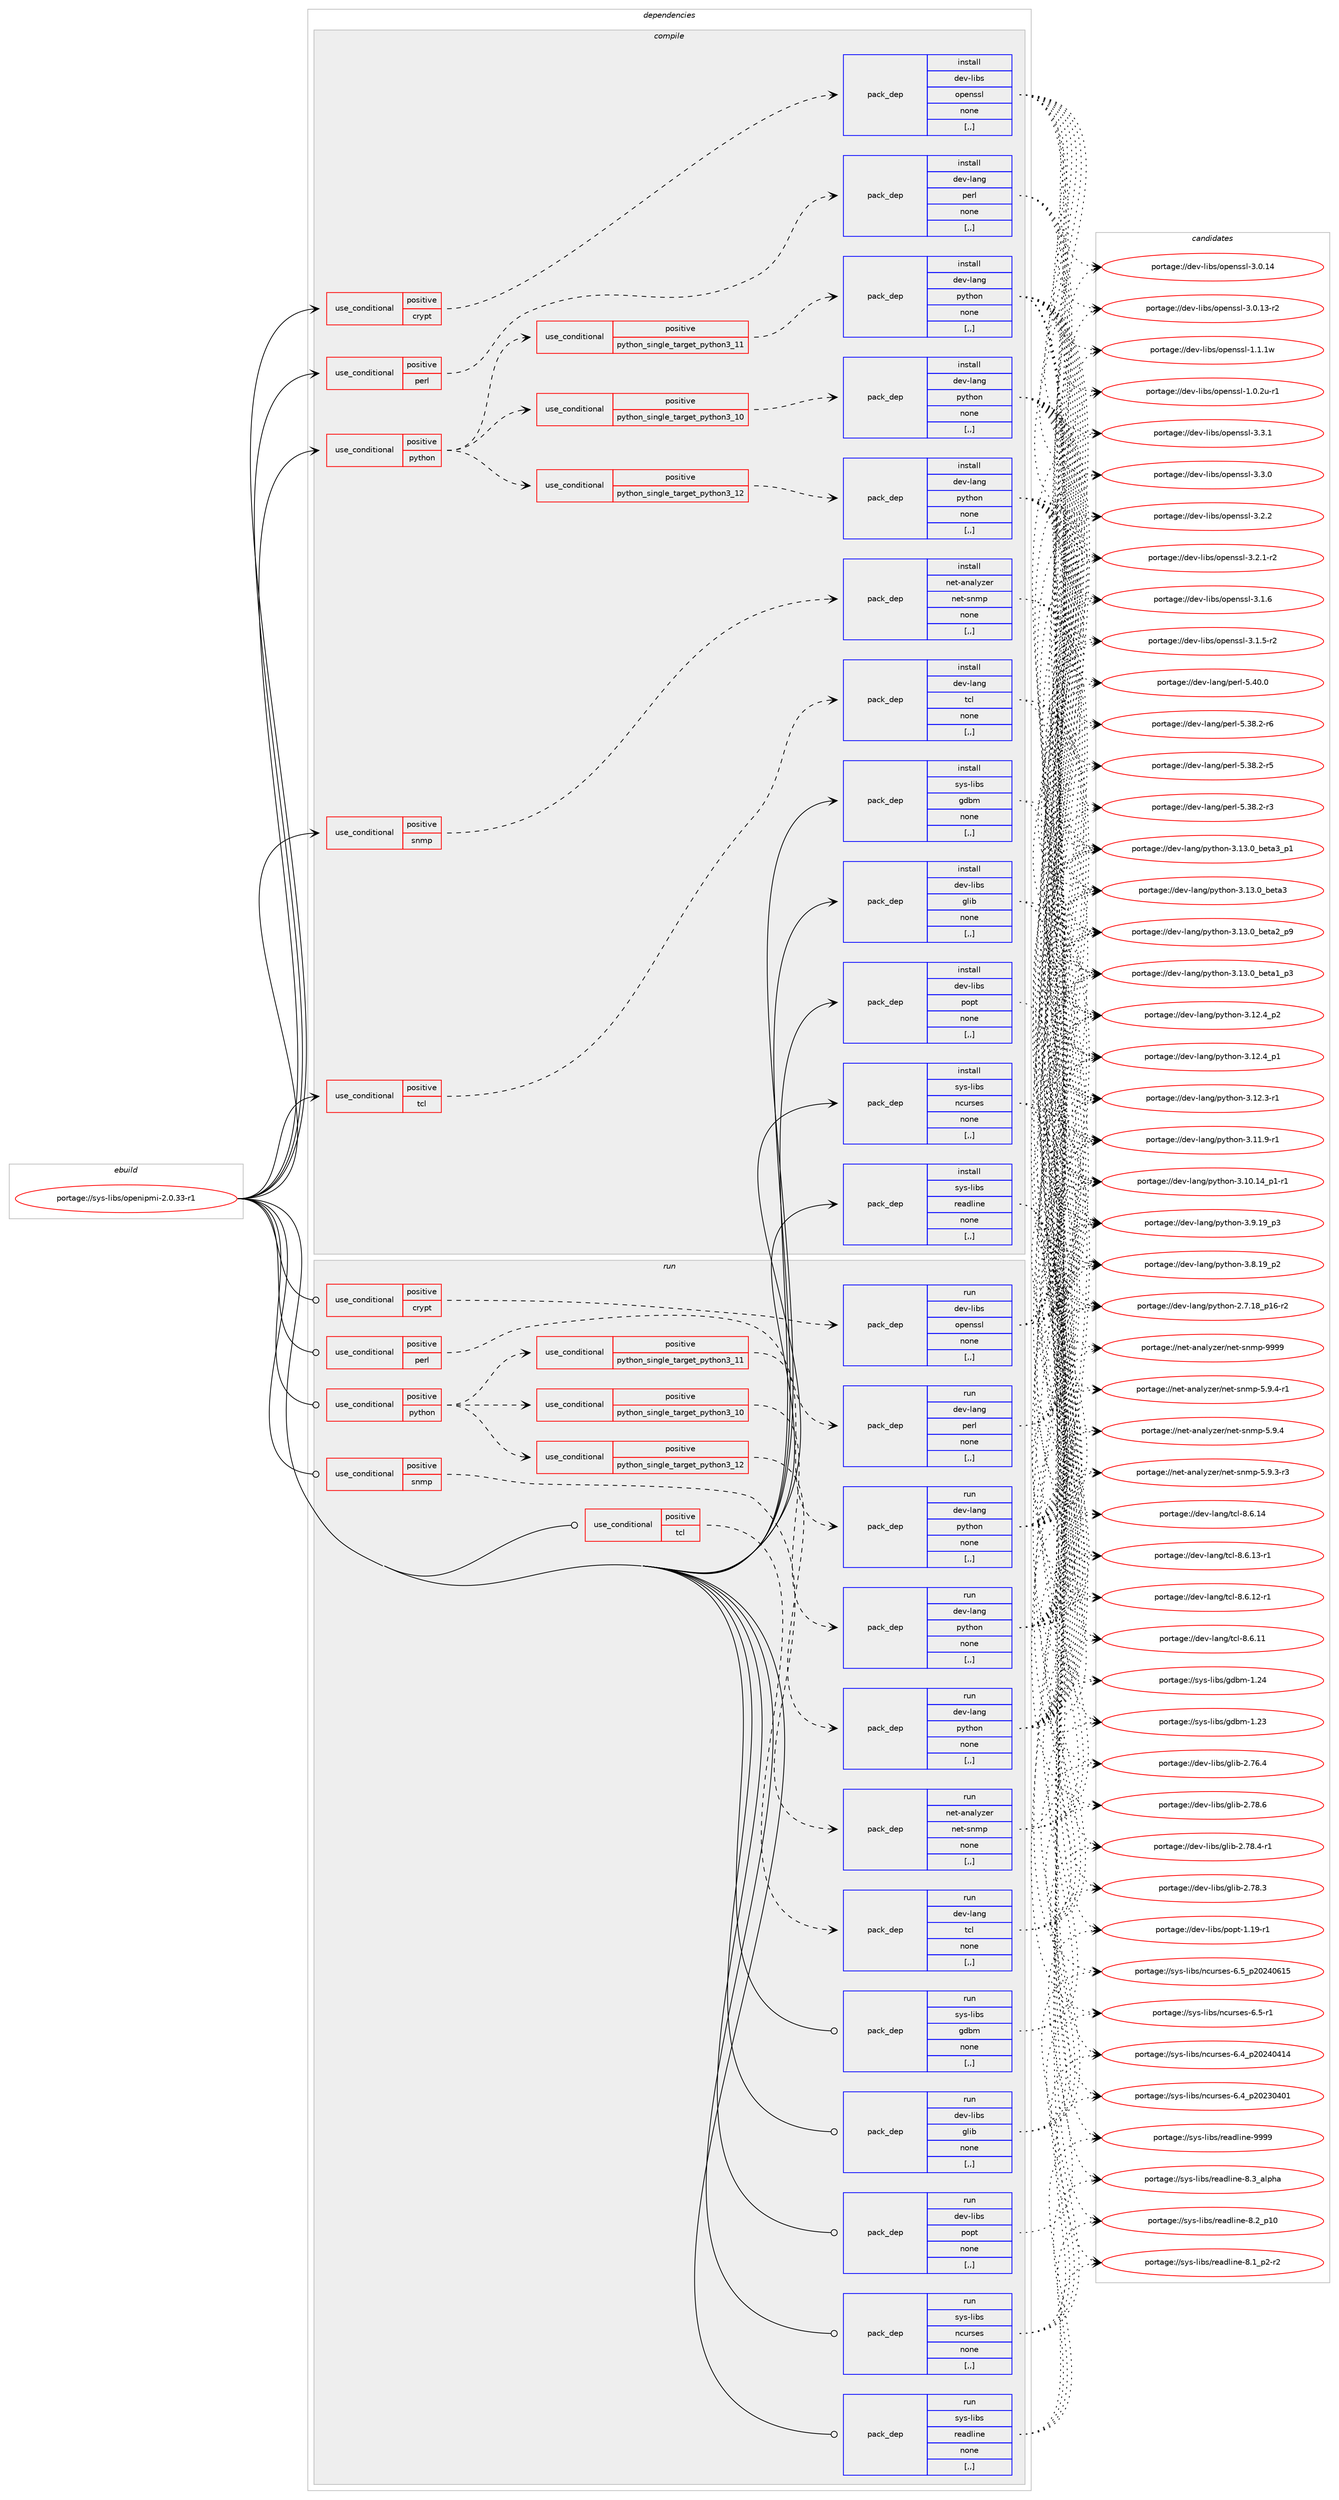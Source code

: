 digraph prolog {

# *************
# Graph options
# *************

newrank=true;
concentrate=true;
compound=true;
graph [rankdir=LR,fontname=Helvetica,fontsize=10,ranksep=1.5];#, ranksep=2.5, nodesep=0.2];
edge  [arrowhead=vee];
node  [fontname=Helvetica,fontsize=10];

# **********
# The ebuild
# **********

subgraph cluster_leftcol {
color=gray;
rank=same;
label=<<i>ebuild</i>>;
id [label="portage://sys-libs/openipmi-2.0.33-r1", color=red, width=4, href="../sys-libs/openipmi-2.0.33-r1.svg"];
}

# ****************
# The dependencies
# ****************

subgraph cluster_midcol {
color=gray;
label=<<i>dependencies</i>>;
subgraph cluster_compile {
fillcolor="#eeeeee";
style=filled;
label=<<i>compile</i>>;
subgraph cond117484 {
dependency439707 [label=<<TABLE BORDER="0" CELLBORDER="1" CELLSPACING="0" CELLPADDING="4"><TR><TD ROWSPAN="3" CELLPADDING="10">use_conditional</TD></TR><TR><TD>positive</TD></TR><TR><TD>crypt</TD></TR></TABLE>>, shape=none, color=red];
subgraph pack319227 {
dependency439708 [label=<<TABLE BORDER="0" CELLBORDER="1" CELLSPACING="0" CELLPADDING="4" WIDTH="220"><TR><TD ROWSPAN="6" CELLPADDING="30">pack_dep</TD></TR><TR><TD WIDTH="110">install</TD></TR><TR><TD>dev-libs</TD></TR><TR><TD>openssl</TD></TR><TR><TD>none</TD></TR><TR><TD>[,,]</TD></TR></TABLE>>, shape=none, color=blue];
}
dependency439707:e -> dependency439708:w [weight=20,style="dashed",arrowhead="vee"];
}
id:e -> dependency439707:w [weight=20,style="solid",arrowhead="vee"];
subgraph cond117485 {
dependency439709 [label=<<TABLE BORDER="0" CELLBORDER="1" CELLSPACING="0" CELLPADDING="4"><TR><TD ROWSPAN="3" CELLPADDING="10">use_conditional</TD></TR><TR><TD>positive</TD></TR><TR><TD>perl</TD></TR></TABLE>>, shape=none, color=red];
subgraph pack319228 {
dependency439710 [label=<<TABLE BORDER="0" CELLBORDER="1" CELLSPACING="0" CELLPADDING="4" WIDTH="220"><TR><TD ROWSPAN="6" CELLPADDING="30">pack_dep</TD></TR><TR><TD WIDTH="110">install</TD></TR><TR><TD>dev-lang</TD></TR><TR><TD>perl</TD></TR><TR><TD>none</TD></TR><TR><TD>[,,]</TD></TR></TABLE>>, shape=none, color=blue];
}
dependency439709:e -> dependency439710:w [weight=20,style="dashed",arrowhead="vee"];
}
id:e -> dependency439709:w [weight=20,style="solid",arrowhead="vee"];
subgraph cond117486 {
dependency439711 [label=<<TABLE BORDER="0" CELLBORDER="1" CELLSPACING="0" CELLPADDING="4"><TR><TD ROWSPAN="3" CELLPADDING="10">use_conditional</TD></TR><TR><TD>positive</TD></TR><TR><TD>python</TD></TR></TABLE>>, shape=none, color=red];
subgraph cond117487 {
dependency439712 [label=<<TABLE BORDER="0" CELLBORDER="1" CELLSPACING="0" CELLPADDING="4"><TR><TD ROWSPAN="3" CELLPADDING="10">use_conditional</TD></TR><TR><TD>positive</TD></TR><TR><TD>python_single_target_python3_10</TD></TR></TABLE>>, shape=none, color=red];
subgraph pack319229 {
dependency439713 [label=<<TABLE BORDER="0" CELLBORDER="1" CELLSPACING="0" CELLPADDING="4" WIDTH="220"><TR><TD ROWSPAN="6" CELLPADDING="30">pack_dep</TD></TR><TR><TD WIDTH="110">install</TD></TR><TR><TD>dev-lang</TD></TR><TR><TD>python</TD></TR><TR><TD>none</TD></TR><TR><TD>[,,]</TD></TR></TABLE>>, shape=none, color=blue];
}
dependency439712:e -> dependency439713:w [weight=20,style="dashed",arrowhead="vee"];
}
dependency439711:e -> dependency439712:w [weight=20,style="dashed",arrowhead="vee"];
subgraph cond117488 {
dependency439714 [label=<<TABLE BORDER="0" CELLBORDER="1" CELLSPACING="0" CELLPADDING="4"><TR><TD ROWSPAN="3" CELLPADDING="10">use_conditional</TD></TR><TR><TD>positive</TD></TR><TR><TD>python_single_target_python3_11</TD></TR></TABLE>>, shape=none, color=red];
subgraph pack319230 {
dependency439715 [label=<<TABLE BORDER="0" CELLBORDER="1" CELLSPACING="0" CELLPADDING="4" WIDTH="220"><TR><TD ROWSPAN="6" CELLPADDING="30">pack_dep</TD></TR><TR><TD WIDTH="110">install</TD></TR><TR><TD>dev-lang</TD></TR><TR><TD>python</TD></TR><TR><TD>none</TD></TR><TR><TD>[,,]</TD></TR></TABLE>>, shape=none, color=blue];
}
dependency439714:e -> dependency439715:w [weight=20,style="dashed",arrowhead="vee"];
}
dependency439711:e -> dependency439714:w [weight=20,style="dashed",arrowhead="vee"];
subgraph cond117489 {
dependency439716 [label=<<TABLE BORDER="0" CELLBORDER="1" CELLSPACING="0" CELLPADDING="4"><TR><TD ROWSPAN="3" CELLPADDING="10">use_conditional</TD></TR><TR><TD>positive</TD></TR><TR><TD>python_single_target_python3_12</TD></TR></TABLE>>, shape=none, color=red];
subgraph pack319231 {
dependency439717 [label=<<TABLE BORDER="0" CELLBORDER="1" CELLSPACING="0" CELLPADDING="4" WIDTH="220"><TR><TD ROWSPAN="6" CELLPADDING="30">pack_dep</TD></TR><TR><TD WIDTH="110">install</TD></TR><TR><TD>dev-lang</TD></TR><TR><TD>python</TD></TR><TR><TD>none</TD></TR><TR><TD>[,,]</TD></TR></TABLE>>, shape=none, color=blue];
}
dependency439716:e -> dependency439717:w [weight=20,style="dashed",arrowhead="vee"];
}
dependency439711:e -> dependency439716:w [weight=20,style="dashed",arrowhead="vee"];
}
id:e -> dependency439711:w [weight=20,style="solid",arrowhead="vee"];
subgraph cond117490 {
dependency439718 [label=<<TABLE BORDER="0" CELLBORDER="1" CELLSPACING="0" CELLPADDING="4"><TR><TD ROWSPAN="3" CELLPADDING="10">use_conditional</TD></TR><TR><TD>positive</TD></TR><TR><TD>snmp</TD></TR></TABLE>>, shape=none, color=red];
subgraph pack319232 {
dependency439719 [label=<<TABLE BORDER="0" CELLBORDER="1" CELLSPACING="0" CELLPADDING="4" WIDTH="220"><TR><TD ROWSPAN="6" CELLPADDING="30">pack_dep</TD></TR><TR><TD WIDTH="110">install</TD></TR><TR><TD>net-analyzer</TD></TR><TR><TD>net-snmp</TD></TR><TR><TD>none</TD></TR><TR><TD>[,,]</TD></TR></TABLE>>, shape=none, color=blue];
}
dependency439718:e -> dependency439719:w [weight=20,style="dashed",arrowhead="vee"];
}
id:e -> dependency439718:w [weight=20,style="solid",arrowhead="vee"];
subgraph cond117491 {
dependency439720 [label=<<TABLE BORDER="0" CELLBORDER="1" CELLSPACING="0" CELLPADDING="4"><TR><TD ROWSPAN="3" CELLPADDING="10">use_conditional</TD></TR><TR><TD>positive</TD></TR><TR><TD>tcl</TD></TR></TABLE>>, shape=none, color=red];
subgraph pack319233 {
dependency439721 [label=<<TABLE BORDER="0" CELLBORDER="1" CELLSPACING="0" CELLPADDING="4" WIDTH="220"><TR><TD ROWSPAN="6" CELLPADDING="30">pack_dep</TD></TR><TR><TD WIDTH="110">install</TD></TR><TR><TD>dev-lang</TD></TR><TR><TD>tcl</TD></TR><TR><TD>none</TD></TR><TR><TD>[,,]</TD></TR></TABLE>>, shape=none, color=blue];
}
dependency439720:e -> dependency439721:w [weight=20,style="dashed",arrowhead="vee"];
}
id:e -> dependency439720:w [weight=20,style="solid",arrowhead="vee"];
subgraph pack319234 {
dependency439722 [label=<<TABLE BORDER="0" CELLBORDER="1" CELLSPACING="0" CELLPADDING="4" WIDTH="220"><TR><TD ROWSPAN="6" CELLPADDING="30">pack_dep</TD></TR><TR><TD WIDTH="110">install</TD></TR><TR><TD>dev-libs</TD></TR><TR><TD>glib</TD></TR><TR><TD>none</TD></TR><TR><TD>[,,]</TD></TR></TABLE>>, shape=none, color=blue];
}
id:e -> dependency439722:w [weight=20,style="solid",arrowhead="vee"];
subgraph pack319235 {
dependency439723 [label=<<TABLE BORDER="0" CELLBORDER="1" CELLSPACING="0" CELLPADDING="4" WIDTH="220"><TR><TD ROWSPAN="6" CELLPADDING="30">pack_dep</TD></TR><TR><TD WIDTH="110">install</TD></TR><TR><TD>dev-libs</TD></TR><TR><TD>popt</TD></TR><TR><TD>none</TD></TR><TR><TD>[,,]</TD></TR></TABLE>>, shape=none, color=blue];
}
id:e -> dependency439723:w [weight=20,style="solid",arrowhead="vee"];
subgraph pack319236 {
dependency439724 [label=<<TABLE BORDER="0" CELLBORDER="1" CELLSPACING="0" CELLPADDING="4" WIDTH="220"><TR><TD ROWSPAN="6" CELLPADDING="30">pack_dep</TD></TR><TR><TD WIDTH="110">install</TD></TR><TR><TD>sys-libs</TD></TR><TR><TD>gdbm</TD></TR><TR><TD>none</TD></TR><TR><TD>[,,]</TD></TR></TABLE>>, shape=none, color=blue];
}
id:e -> dependency439724:w [weight=20,style="solid",arrowhead="vee"];
subgraph pack319237 {
dependency439725 [label=<<TABLE BORDER="0" CELLBORDER="1" CELLSPACING="0" CELLPADDING="4" WIDTH="220"><TR><TD ROWSPAN="6" CELLPADDING="30">pack_dep</TD></TR><TR><TD WIDTH="110">install</TD></TR><TR><TD>sys-libs</TD></TR><TR><TD>ncurses</TD></TR><TR><TD>none</TD></TR><TR><TD>[,,]</TD></TR></TABLE>>, shape=none, color=blue];
}
id:e -> dependency439725:w [weight=20,style="solid",arrowhead="vee"];
subgraph pack319238 {
dependency439726 [label=<<TABLE BORDER="0" CELLBORDER="1" CELLSPACING="0" CELLPADDING="4" WIDTH="220"><TR><TD ROWSPAN="6" CELLPADDING="30">pack_dep</TD></TR><TR><TD WIDTH="110">install</TD></TR><TR><TD>sys-libs</TD></TR><TR><TD>readline</TD></TR><TR><TD>none</TD></TR><TR><TD>[,,]</TD></TR></TABLE>>, shape=none, color=blue];
}
id:e -> dependency439726:w [weight=20,style="solid",arrowhead="vee"];
}
subgraph cluster_compileandrun {
fillcolor="#eeeeee";
style=filled;
label=<<i>compile and run</i>>;
}
subgraph cluster_run {
fillcolor="#eeeeee";
style=filled;
label=<<i>run</i>>;
subgraph cond117492 {
dependency439727 [label=<<TABLE BORDER="0" CELLBORDER="1" CELLSPACING="0" CELLPADDING="4"><TR><TD ROWSPAN="3" CELLPADDING="10">use_conditional</TD></TR><TR><TD>positive</TD></TR><TR><TD>crypt</TD></TR></TABLE>>, shape=none, color=red];
subgraph pack319239 {
dependency439728 [label=<<TABLE BORDER="0" CELLBORDER="1" CELLSPACING="0" CELLPADDING="4" WIDTH="220"><TR><TD ROWSPAN="6" CELLPADDING="30">pack_dep</TD></TR><TR><TD WIDTH="110">run</TD></TR><TR><TD>dev-libs</TD></TR><TR><TD>openssl</TD></TR><TR><TD>none</TD></TR><TR><TD>[,,]</TD></TR></TABLE>>, shape=none, color=blue];
}
dependency439727:e -> dependency439728:w [weight=20,style="dashed",arrowhead="vee"];
}
id:e -> dependency439727:w [weight=20,style="solid",arrowhead="odot"];
subgraph cond117493 {
dependency439729 [label=<<TABLE BORDER="0" CELLBORDER="1" CELLSPACING="0" CELLPADDING="4"><TR><TD ROWSPAN="3" CELLPADDING="10">use_conditional</TD></TR><TR><TD>positive</TD></TR><TR><TD>perl</TD></TR></TABLE>>, shape=none, color=red];
subgraph pack319240 {
dependency439730 [label=<<TABLE BORDER="0" CELLBORDER="1" CELLSPACING="0" CELLPADDING="4" WIDTH="220"><TR><TD ROWSPAN="6" CELLPADDING="30">pack_dep</TD></TR><TR><TD WIDTH="110">run</TD></TR><TR><TD>dev-lang</TD></TR><TR><TD>perl</TD></TR><TR><TD>none</TD></TR><TR><TD>[,,]</TD></TR></TABLE>>, shape=none, color=blue];
}
dependency439729:e -> dependency439730:w [weight=20,style="dashed",arrowhead="vee"];
}
id:e -> dependency439729:w [weight=20,style="solid",arrowhead="odot"];
subgraph cond117494 {
dependency439731 [label=<<TABLE BORDER="0" CELLBORDER="1" CELLSPACING="0" CELLPADDING="4"><TR><TD ROWSPAN="3" CELLPADDING="10">use_conditional</TD></TR><TR><TD>positive</TD></TR><TR><TD>python</TD></TR></TABLE>>, shape=none, color=red];
subgraph cond117495 {
dependency439732 [label=<<TABLE BORDER="0" CELLBORDER="1" CELLSPACING="0" CELLPADDING="4"><TR><TD ROWSPAN="3" CELLPADDING="10">use_conditional</TD></TR><TR><TD>positive</TD></TR><TR><TD>python_single_target_python3_10</TD></TR></TABLE>>, shape=none, color=red];
subgraph pack319241 {
dependency439733 [label=<<TABLE BORDER="0" CELLBORDER="1" CELLSPACING="0" CELLPADDING="4" WIDTH="220"><TR><TD ROWSPAN="6" CELLPADDING="30">pack_dep</TD></TR><TR><TD WIDTH="110">run</TD></TR><TR><TD>dev-lang</TD></TR><TR><TD>python</TD></TR><TR><TD>none</TD></TR><TR><TD>[,,]</TD></TR></TABLE>>, shape=none, color=blue];
}
dependency439732:e -> dependency439733:w [weight=20,style="dashed",arrowhead="vee"];
}
dependency439731:e -> dependency439732:w [weight=20,style="dashed",arrowhead="vee"];
subgraph cond117496 {
dependency439734 [label=<<TABLE BORDER="0" CELLBORDER="1" CELLSPACING="0" CELLPADDING="4"><TR><TD ROWSPAN="3" CELLPADDING="10">use_conditional</TD></TR><TR><TD>positive</TD></TR><TR><TD>python_single_target_python3_11</TD></TR></TABLE>>, shape=none, color=red];
subgraph pack319242 {
dependency439735 [label=<<TABLE BORDER="0" CELLBORDER="1" CELLSPACING="0" CELLPADDING="4" WIDTH="220"><TR><TD ROWSPAN="6" CELLPADDING="30">pack_dep</TD></TR><TR><TD WIDTH="110">run</TD></TR><TR><TD>dev-lang</TD></TR><TR><TD>python</TD></TR><TR><TD>none</TD></TR><TR><TD>[,,]</TD></TR></TABLE>>, shape=none, color=blue];
}
dependency439734:e -> dependency439735:w [weight=20,style="dashed",arrowhead="vee"];
}
dependency439731:e -> dependency439734:w [weight=20,style="dashed",arrowhead="vee"];
subgraph cond117497 {
dependency439736 [label=<<TABLE BORDER="0" CELLBORDER="1" CELLSPACING="0" CELLPADDING="4"><TR><TD ROWSPAN="3" CELLPADDING="10">use_conditional</TD></TR><TR><TD>positive</TD></TR><TR><TD>python_single_target_python3_12</TD></TR></TABLE>>, shape=none, color=red];
subgraph pack319243 {
dependency439737 [label=<<TABLE BORDER="0" CELLBORDER="1" CELLSPACING="0" CELLPADDING="4" WIDTH="220"><TR><TD ROWSPAN="6" CELLPADDING="30">pack_dep</TD></TR><TR><TD WIDTH="110">run</TD></TR><TR><TD>dev-lang</TD></TR><TR><TD>python</TD></TR><TR><TD>none</TD></TR><TR><TD>[,,]</TD></TR></TABLE>>, shape=none, color=blue];
}
dependency439736:e -> dependency439737:w [weight=20,style="dashed",arrowhead="vee"];
}
dependency439731:e -> dependency439736:w [weight=20,style="dashed",arrowhead="vee"];
}
id:e -> dependency439731:w [weight=20,style="solid",arrowhead="odot"];
subgraph cond117498 {
dependency439738 [label=<<TABLE BORDER="0" CELLBORDER="1" CELLSPACING="0" CELLPADDING="4"><TR><TD ROWSPAN="3" CELLPADDING="10">use_conditional</TD></TR><TR><TD>positive</TD></TR><TR><TD>snmp</TD></TR></TABLE>>, shape=none, color=red];
subgraph pack319244 {
dependency439739 [label=<<TABLE BORDER="0" CELLBORDER="1" CELLSPACING="0" CELLPADDING="4" WIDTH="220"><TR><TD ROWSPAN="6" CELLPADDING="30">pack_dep</TD></TR><TR><TD WIDTH="110">run</TD></TR><TR><TD>net-analyzer</TD></TR><TR><TD>net-snmp</TD></TR><TR><TD>none</TD></TR><TR><TD>[,,]</TD></TR></TABLE>>, shape=none, color=blue];
}
dependency439738:e -> dependency439739:w [weight=20,style="dashed",arrowhead="vee"];
}
id:e -> dependency439738:w [weight=20,style="solid",arrowhead="odot"];
subgraph cond117499 {
dependency439740 [label=<<TABLE BORDER="0" CELLBORDER="1" CELLSPACING="0" CELLPADDING="4"><TR><TD ROWSPAN="3" CELLPADDING="10">use_conditional</TD></TR><TR><TD>positive</TD></TR><TR><TD>tcl</TD></TR></TABLE>>, shape=none, color=red];
subgraph pack319245 {
dependency439741 [label=<<TABLE BORDER="0" CELLBORDER="1" CELLSPACING="0" CELLPADDING="4" WIDTH="220"><TR><TD ROWSPAN="6" CELLPADDING="30">pack_dep</TD></TR><TR><TD WIDTH="110">run</TD></TR><TR><TD>dev-lang</TD></TR><TR><TD>tcl</TD></TR><TR><TD>none</TD></TR><TR><TD>[,,]</TD></TR></TABLE>>, shape=none, color=blue];
}
dependency439740:e -> dependency439741:w [weight=20,style="dashed",arrowhead="vee"];
}
id:e -> dependency439740:w [weight=20,style="solid",arrowhead="odot"];
subgraph pack319246 {
dependency439742 [label=<<TABLE BORDER="0" CELLBORDER="1" CELLSPACING="0" CELLPADDING="4" WIDTH="220"><TR><TD ROWSPAN="6" CELLPADDING="30">pack_dep</TD></TR><TR><TD WIDTH="110">run</TD></TR><TR><TD>dev-libs</TD></TR><TR><TD>glib</TD></TR><TR><TD>none</TD></TR><TR><TD>[,,]</TD></TR></TABLE>>, shape=none, color=blue];
}
id:e -> dependency439742:w [weight=20,style="solid",arrowhead="odot"];
subgraph pack319247 {
dependency439743 [label=<<TABLE BORDER="0" CELLBORDER="1" CELLSPACING="0" CELLPADDING="4" WIDTH="220"><TR><TD ROWSPAN="6" CELLPADDING="30">pack_dep</TD></TR><TR><TD WIDTH="110">run</TD></TR><TR><TD>dev-libs</TD></TR><TR><TD>popt</TD></TR><TR><TD>none</TD></TR><TR><TD>[,,]</TD></TR></TABLE>>, shape=none, color=blue];
}
id:e -> dependency439743:w [weight=20,style="solid",arrowhead="odot"];
subgraph pack319248 {
dependency439744 [label=<<TABLE BORDER="0" CELLBORDER="1" CELLSPACING="0" CELLPADDING="4" WIDTH="220"><TR><TD ROWSPAN="6" CELLPADDING="30">pack_dep</TD></TR><TR><TD WIDTH="110">run</TD></TR><TR><TD>sys-libs</TD></TR><TR><TD>gdbm</TD></TR><TR><TD>none</TD></TR><TR><TD>[,,]</TD></TR></TABLE>>, shape=none, color=blue];
}
id:e -> dependency439744:w [weight=20,style="solid",arrowhead="odot"];
subgraph pack319249 {
dependency439745 [label=<<TABLE BORDER="0" CELLBORDER="1" CELLSPACING="0" CELLPADDING="4" WIDTH="220"><TR><TD ROWSPAN="6" CELLPADDING="30">pack_dep</TD></TR><TR><TD WIDTH="110">run</TD></TR><TR><TD>sys-libs</TD></TR><TR><TD>ncurses</TD></TR><TR><TD>none</TD></TR><TR><TD>[,,]</TD></TR></TABLE>>, shape=none, color=blue];
}
id:e -> dependency439745:w [weight=20,style="solid",arrowhead="odot"];
subgraph pack319250 {
dependency439746 [label=<<TABLE BORDER="0" CELLBORDER="1" CELLSPACING="0" CELLPADDING="4" WIDTH="220"><TR><TD ROWSPAN="6" CELLPADDING="30">pack_dep</TD></TR><TR><TD WIDTH="110">run</TD></TR><TR><TD>sys-libs</TD></TR><TR><TD>readline</TD></TR><TR><TD>none</TD></TR><TR><TD>[,,]</TD></TR></TABLE>>, shape=none, color=blue];
}
id:e -> dependency439746:w [weight=20,style="solid",arrowhead="odot"];
}
}

# **************
# The candidates
# **************

subgraph cluster_choices {
rank=same;
color=gray;
label=<<i>candidates</i>>;

subgraph choice319227 {
color=black;
nodesep=1;
choice100101118451081059811547111112101110115115108455146514649 [label="portage://dev-libs/openssl-3.3.1", color=red, width=4,href="../dev-libs/openssl-3.3.1.svg"];
choice100101118451081059811547111112101110115115108455146514648 [label="portage://dev-libs/openssl-3.3.0", color=red, width=4,href="../dev-libs/openssl-3.3.0.svg"];
choice100101118451081059811547111112101110115115108455146504650 [label="portage://dev-libs/openssl-3.2.2", color=red, width=4,href="../dev-libs/openssl-3.2.2.svg"];
choice1001011184510810598115471111121011101151151084551465046494511450 [label="portage://dev-libs/openssl-3.2.1-r2", color=red, width=4,href="../dev-libs/openssl-3.2.1-r2.svg"];
choice100101118451081059811547111112101110115115108455146494654 [label="portage://dev-libs/openssl-3.1.6", color=red, width=4,href="../dev-libs/openssl-3.1.6.svg"];
choice1001011184510810598115471111121011101151151084551464946534511450 [label="portage://dev-libs/openssl-3.1.5-r2", color=red, width=4,href="../dev-libs/openssl-3.1.5-r2.svg"];
choice10010111845108105981154711111210111011511510845514648464952 [label="portage://dev-libs/openssl-3.0.14", color=red, width=4,href="../dev-libs/openssl-3.0.14.svg"];
choice100101118451081059811547111112101110115115108455146484649514511450 [label="portage://dev-libs/openssl-3.0.13-r2", color=red, width=4,href="../dev-libs/openssl-3.0.13-r2.svg"];
choice100101118451081059811547111112101110115115108454946494649119 [label="portage://dev-libs/openssl-1.1.1w", color=red, width=4,href="../dev-libs/openssl-1.1.1w.svg"];
choice1001011184510810598115471111121011101151151084549464846501174511449 [label="portage://dev-libs/openssl-1.0.2u-r1", color=red, width=4,href="../dev-libs/openssl-1.0.2u-r1.svg"];
dependency439708:e -> choice100101118451081059811547111112101110115115108455146514649:w [style=dotted,weight="100"];
dependency439708:e -> choice100101118451081059811547111112101110115115108455146514648:w [style=dotted,weight="100"];
dependency439708:e -> choice100101118451081059811547111112101110115115108455146504650:w [style=dotted,weight="100"];
dependency439708:e -> choice1001011184510810598115471111121011101151151084551465046494511450:w [style=dotted,weight="100"];
dependency439708:e -> choice100101118451081059811547111112101110115115108455146494654:w [style=dotted,weight="100"];
dependency439708:e -> choice1001011184510810598115471111121011101151151084551464946534511450:w [style=dotted,weight="100"];
dependency439708:e -> choice10010111845108105981154711111210111011511510845514648464952:w [style=dotted,weight="100"];
dependency439708:e -> choice100101118451081059811547111112101110115115108455146484649514511450:w [style=dotted,weight="100"];
dependency439708:e -> choice100101118451081059811547111112101110115115108454946494649119:w [style=dotted,weight="100"];
dependency439708:e -> choice1001011184510810598115471111121011101151151084549464846501174511449:w [style=dotted,weight="100"];
}
subgraph choice319228 {
color=black;
nodesep=1;
choice10010111845108971101034711210111410845534652484648 [label="portage://dev-lang/perl-5.40.0", color=red, width=4,href="../dev-lang/perl-5.40.0.svg"];
choice100101118451089711010347112101114108455346515646504511454 [label="portage://dev-lang/perl-5.38.2-r6", color=red, width=4,href="../dev-lang/perl-5.38.2-r6.svg"];
choice100101118451089711010347112101114108455346515646504511453 [label="portage://dev-lang/perl-5.38.2-r5", color=red, width=4,href="../dev-lang/perl-5.38.2-r5.svg"];
choice100101118451089711010347112101114108455346515646504511451 [label="portage://dev-lang/perl-5.38.2-r3", color=red, width=4,href="../dev-lang/perl-5.38.2-r3.svg"];
dependency439710:e -> choice10010111845108971101034711210111410845534652484648:w [style=dotted,weight="100"];
dependency439710:e -> choice100101118451089711010347112101114108455346515646504511454:w [style=dotted,weight="100"];
dependency439710:e -> choice100101118451089711010347112101114108455346515646504511453:w [style=dotted,weight="100"];
dependency439710:e -> choice100101118451089711010347112101114108455346515646504511451:w [style=dotted,weight="100"];
}
subgraph choice319229 {
color=black;
nodesep=1;
choice10010111845108971101034711212111610411111045514649514648959810111697519511249 [label="portage://dev-lang/python-3.13.0_beta3_p1", color=red, width=4,href="../dev-lang/python-3.13.0_beta3_p1.svg"];
choice1001011184510897110103471121211161041111104551464951464895981011169751 [label="portage://dev-lang/python-3.13.0_beta3", color=red, width=4,href="../dev-lang/python-3.13.0_beta3.svg"];
choice10010111845108971101034711212111610411111045514649514648959810111697509511257 [label="portage://dev-lang/python-3.13.0_beta2_p9", color=red, width=4,href="../dev-lang/python-3.13.0_beta2_p9.svg"];
choice10010111845108971101034711212111610411111045514649514648959810111697499511251 [label="portage://dev-lang/python-3.13.0_beta1_p3", color=red, width=4,href="../dev-lang/python-3.13.0_beta1_p3.svg"];
choice100101118451089711010347112121116104111110455146495046529511250 [label="portage://dev-lang/python-3.12.4_p2", color=red, width=4,href="../dev-lang/python-3.12.4_p2.svg"];
choice100101118451089711010347112121116104111110455146495046529511249 [label="portage://dev-lang/python-3.12.4_p1", color=red, width=4,href="../dev-lang/python-3.12.4_p1.svg"];
choice100101118451089711010347112121116104111110455146495046514511449 [label="portage://dev-lang/python-3.12.3-r1", color=red, width=4,href="../dev-lang/python-3.12.3-r1.svg"];
choice100101118451089711010347112121116104111110455146494946574511449 [label="portage://dev-lang/python-3.11.9-r1", color=red, width=4,href="../dev-lang/python-3.11.9-r1.svg"];
choice100101118451089711010347112121116104111110455146494846495295112494511449 [label="portage://dev-lang/python-3.10.14_p1-r1", color=red, width=4,href="../dev-lang/python-3.10.14_p1-r1.svg"];
choice100101118451089711010347112121116104111110455146574649579511251 [label="portage://dev-lang/python-3.9.19_p3", color=red, width=4,href="../dev-lang/python-3.9.19_p3.svg"];
choice100101118451089711010347112121116104111110455146564649579511250 [label="portage://dev-lang/python-3.8.19_p2", color=red, width=4,href="../dev-lang/python-3.8.19_p2.svg"];
choice100101118451089711010347112121116104111110455046554649569511249544511450 [label="portage://dev-lang/python-2.7.18_p16-r2", color=red, width=4,href="../dev-lang/python-2.7.18_p16-r2.svg"];
dependency439713:e -> choice10010111845108971101034711212111610411111045514649514648959810111697519511249:w [style=dotted,weight="100"];
dependency439713:e -> choice1001011184510897110103471121211161041111104551464951464895981011169751:w [style=dotted,weight="100"];
dependency439713:e -> choice10010111845108971101034711212111610411111045514649514648959810111697509511257:w [style=dotted,weight="100"];
dependency439713:e -> choice10010111845108971101034711212111610411111045514649514648959810111697499511251:w [style=dotted,weight="100"];
dependency439713:e -> choice100101118451089711010347112121116104111110455146495046529511250:w [style=dotted,weight="100"];
dependency439713:e -> choice100101118451089711010347112121116104111110455146495046529511249:w [style=dotted,weight="100"];
dependency439713:e -> choice100101118451089711010347112121116104111110455146495046514511449:w [style=dotted,weight="100"];
dependency439713:e -> choice100101118451089711010347112121116104111110455146494946574511449:w [style=dotted,weight="100"];
dependency439713:e -> choice100101118451089711010347112121116104111110455146494846495295112494511449:w [style=dotted,weight="100"];
dependency439713:e -> choice100101118451089711010347112121116104111110455146574649579511251:w [style=dotted,weight="100"];
dependency439713:e -> choice100101118451089711010347112121116104111110455146564649579511250:w [style=dotted,weight="100"];
dependency439713:e -> choice100101118451089711010347112121116104111110455046554649569511249544511450:w [style=dotted,weight="100"];
}
subgraph choice319230 {
color=black;
nodesep=1;
choice10010111845108971101034711212111610411111045514649514648959810111697519511249 [label="portage://dev-lang/python-3.13.0_beta3_p1", color=red, width=4,href="../dev-lang/python-3.13.0_beta3_p1.svg"];
choice1001011184510897110103471121211161041111104551464951464895981011169751 [label="portage://dev-lang/python-3.13.0_beta3", color=red, width=4,href="../dev-lang/python-3.13.0_beta3.svg"];
choice10010111845108971101034711212111610411111045514649514648959810111697509511257 [label="portage://dev-lang/python-3.13.0_beta2_p9", color=red, width=4,href="../dev-lang/python-3.13.0_beta2_p9.svg"];
choice10010111845108971101034711212111610411111045514649514648959810111697499511251 [label="portage://dev-lang/python-3.13.0_beta1_p3", color=red, width=4,href="../dev-lang/python-3.13.0_beta1_p3.svg"];
choice100101118451089711010347112121116104111110455146495046529511250 [label="portage://dev-lang/python-3.12.4_p2", color=red, width=4,href="../dev-lang/python-3.12.4_p2.svg"];
choice100101118451089711010347112121116104111110455146495046529511249 [label="portage://dev-lang/python-3.12.4_p1", color=red, width=4,href="../dev-lang/python-3.12.4_p1.svg"];
choice100101118451089711010347112121116104111110455146495046514511449 [label="portage://dev-lang/python-3.12.3-r1", color=red, width=4,href="../dev-lang/python-3.12.3-r1.svg"];
choice100101118451089711010347112121116104111110455146494946574511449 [label="portage://dev-lang/python-3.11.9-r1", color=red, width=4,href="../dev-lang/python-3.11.9-r1.svg"];
choice100101118451089711010347112121116104111110455146494846495295112494511449 [label="portage://dev-lang/python-3.10.14_p1-r1", color=red, width=4,href="../dev-lang/python-3.10.14_p1-r1.svg"];
choice100101118451089711010347112121116104111110455146574649579511251 [label="portage://dev-lang/python-3.9.19_p3", color=red, width=4,href="../dev-lang/python-3.9.19_p3.svg"];
choice100101118451089711010347112121116104111110455146564649579511250 [label="portage://dev-lang/python-3.8.19_p2", color=red, width=4,href="../dev-lang/python-3.8.19_p2.svg"];
choice100101118451089711010347112121116104111110455046554649569511249544511450 [label="portage://dev-lang/python-2.7.18_p16-r2", color=red, width=4,href="../dev-lang/python-2.7.18_p16-r2.svg"];
dependency439715:e -> choice10010111845108971101034711212111610411111045514649514648959810111697519511249:w [style=dotted,weight="100"];
dependency439715:e -> choice1001011184510897110103471121211161041111104551464951464895981011169751:w [style=dotted,weight="100"];
dependency439715:e -> choice10010111845108971101034711212111610411111045514649514648959810111697509511257:w [style=dotted,weight="100"];
dependency439715:e -> choice10010111845108971101034711212111610411111045514649514648959810111697499511251:w [style=dotted,weight="100"];
dependency439715:e -> choice100101118451089711010347112121116104111110455146495046529511250:w [style=dotted,weight="100"];
dependency439715:e -> choice100101118451089711010347112121116104111110455146495046529511249:w [style=dotted,weight="100"];
dependency439715:e -> choice100101118451089711010347112121116104111110455146495046514511449:w [style=dotted,weight="100"];
dependency439715:e -> choice100101118451089711010347112121116104111110455146494946574511449:w [style=dotted,weight="100"];
dependency439715:e -> choice100101118451089711010347112121116104111110455146494846495295112494511449:w [style=dotted,weight="100"];
dependency439715:e -> choice100101118451089711010347112121116104111110455146574649579511251:w [style=dotted,weight="100"];
dependency439715:e -> choice100101118451089711010347112121116104111110455146564649579511250:w [style=dotted,weight="100"];
dependency439715:e -> choice100101118451089711010347112121116104111110455046554649569511249544511450:w [style=dotted,weight="100"];
}
subgraph choice319231 {
color=black;
nodesep=1;
choice10010111845108971101034711212111610411111045514649514648959810111697519511249 [label="portage://dev-lang/python-3.13.0_beta3_p1", color=red, width=4,href="../dev-lang/python-3.13.0_beta3_p1.svg"];
choice1001011184510897110103471121211161041111104551464951464895981011169751 [label="portage://dev-lang/python-3.13.0_beta3", color=red, width=4,href="../dev-lang/python-3.13.0_beta3.svg"];
choice10010111845108971101034711212111610411111045514649514648959810111697509511257 [label="portage://dev-lang/python-3.13.0_beta2_p9", color=red, width=4,href="../dev-lang/python-3.13.0_beta2_p9.svg"];
choice10010111845108971101034711212111610411111045514649514648959810111697499511251 [label="portage://dev-lang/python-3.13.0_beta1_p3", color=red, width=4,href="../dev-lang/python-3.13.0_beta1_p3.svg"];
choice100101118451089711010347112121116104111110455146495046529511250 [label="portage://dev-lang/python-3.12.4_p2", color=red, width=4,href="../dev-lang/python-3.12.4_p2.svg"];
choice100101118451089711010347112121116104111110455146495046529511249 [label="portage://dev-lang/python-3.12.4_p1", color=red, width=4,href="../dev-lang/python-3.12.4_p1.svg"];
choice100101118451089711010347112121116104111110455146495046514511449 [label="portage://dev-lang/python-3.12.3-r1", color=red, width=4,href="../dev-lang/python-3.12.3-r1.svg"];
choice100101118451089711010347112121116104111110455146494946574511449 [label="portage://dev-lang/python-3.11.9-r1", color=red, width=4,href="../dev-lang/python-3.11.9-r1.svg"];
choice100101118451089711010347112121116104111110455146494846495295112494511449 [label="portage://dev-lang/python-3.10.14_p1-r1", color=red, width=4,href="../dev-lang/python-3.10.14_p1-r1.svg"];
choice100101118451089711010347112121116104111110455146574649579511251 [label="portage://dev-lang/python-3.9.19_p3", color=red, width=4,href="../dev-lang/python-3.9.19_p3.svg"];
choice100101118451089711010347112121116104111110455146564649579511250 [label="portage://dev-lang/python-3.8.19_p2", color=red, width=4,href="../dev-lang/python-3.8.19_p2.svg"];
choice100101118451089711010347112121116104111110455046554649569511249544511450 [label="portage://dev-lang/python-2.7.18_p16-r2", color=red, width=4,href="../dev-lang/python-2.7.18_p16-r2.svg"];
dependency439717:e -> choice10010111845108971101034711212111610411111045514649514648959810111697519511249:w [style=dotted,weight="100"];
dependency439717:e -> choice1001011184510897110103471121211161041111104551464951464895981011169751:w [style=dotted,weight="100"];
dependency439717:e -> choice10010111845108971101034711212111610411111045514649514648959810111697509511257:w [style=dotted,weight="100"];
dependency439717:e -> choice10010111845108971101034711212111610411111045514649514648959810111697499511251:w [style=dotted,weight="100"];
dependency439717:e -> choice100101118451089711010347112121116104111110455146495046529511250:w [style=dotted,weight="100"];
dependency439717:e -> choice100101118451089711010347112121116104111110455146495046529511249:w [style=dotted,weight="100"];
dependency439717:e -> choice100101118451089711010347112121116104111110455146495046514511449:w [style=dotted,weight="100"];
dependency439717:e -> choice100101118451089711010347112121116104111110455146494946574511449:w [style=dotted,weight="100"];
dependency439717:e -> choice100101118451089711010347112121116104111110455146494846495295112494511449:w [style=dotted,weight="100"];
dependency439717:e -> choice100101118451089711010347112121116104111110455146574649579511251:w [style=dotted,weight="100"];
dependency439717:e -> choice100101118451089711010347112121116104111110455146564649579511250:w [style=dotted,weight="100"];
dependency439717:e -> choice100101118451089711010347112121116104111110455046554649569511249544511450:w [style=dotted,weight="100"];
}
subgraph choice319232 {
color=black;
nodesep=1;
choice11010111645971109710812112210111447110101116451151101091124557575757 [label="portage://net-analyzer/net-snmp-9999", color=red, width=4,href="../net-analyzer/net-snmp-9999.svg"];
choice11010111645971109710812112210111447110101116451151101091124553465746524511449 [label="portage://net-analyzer/net-snmp-5.9.4-r1", color=red, width=4,href="../net-analyzer/net-snmp-5.9.4-r1.svg"];
choice1101011164597110971081211221011144711010111645115110109112455346574652 [label="portage://net-analyzer/net-snmp-5.9.4", color=red, width=4,href="../net-analyzer/net-snmp-5.9.4.svg"];
choice11010111645971109710812112210111447110101116451151101091124553465746514511451 [label="portage://net-analyzer/net-snmp-5.9.3-r3", color=red, width=4,href="../net-analyzer/net-snmp-5.9.3-r3.svg"];
dependency439719:e -> choice11010111645971109710812112210111447110101116451151101091124557575757:w [style=dotted,weight="100"];
dependency439719:e -> choice11010111645971109710812112210111447110101116451151101091124553465746524511449:w [style=dotted,weight="100"];
dependency439719:e -> choice1101011164597110971081211221011144711010111645115110109112455346574652:w [style=dotted,weight="100"];
dependency439719:e -> choice11010111645971109710812112210111447110101116451151101091124553465746514511451:w [style=dotted,weight="100"];
}
subgraph choice319233 {
color=black;
nodesep=1;
choice1001011184510897110103471169910845564654464952 [label="portage://dev-lang/tcl-8.6.14", color=red, width=4,href="../dev-lang/tcl-8.6.14.svg"];
choice10010111845108971101034711699108455646544649514511449 [label="portage://dev-lang/tcl-8.6.13-r1", color=red, width=4,href="../dev-lang/tcl-8.6.13-r1.svg"];
choice10010111845108971101034711699108455646544649504511449 [label="portage://dev-lang/tcl-8.6.12-r1", color=red, width=4,href="../dev-lang/tcl-8.6.12-r1.svg"];
choice1001011184510897110103471169910845564654464949 [label="portage://dev-lang/tcl-8.6.11", color=red, width=4,href="../dev-lang/tcl-8.6.11.svg"];
dependency439721:e -> choice1001011184510897110103471169910845564654464952:w [style=dotted,weight="100"];
dependency439721:e -> choice10010111845108971101034711699108455646544649514511449:w [style=dotted,weight="100"];
dependency439721:e -> choice10010111845108971101034711699108455646544649504511449:w [style=dotted,weight="100"];
dependency439721:e -> choice1001011184510897110103471169910845564654464949:w [style=dotted,weight="100"];
}
subgraph choice319234 {
color=black;
nodesep=1;
choice1001011184510810598115471031081059845504655564654 [label="portage://dev-libs/glib-2.78.6", color=red, width=4,href="../dev-libs/glib-2.78.6.svg"];
choice10010111845108105981154710310810598455046555646524511449 [label="portage://dev-libs/glib-2.78.4-r1", color=red, width=4,href="../dev-libs/glib-2.78.4-r1.svg"];
choice1001011184510810598115471031081059845504655564651 [label="portage://dev-libs/glib-2.78.3", color=red, width=4,href="../dev-libs/glib-2.78.3.svg"];
choice1001011184510810598115471031081059845504655544652 [label="portage://dev-libs/glib-2.76.4", color=red, width=4,href="../dev-libs/glib-2.76.4.svg"];
dependency439722:e -> choice1001011184510810598115471031081059845504655564654:w [style=dotted,weight="100"];
dependency439722:e -> choice10010111845108105981154710310810598455046555646524511449:w [style=dotted,weight="100"];
dependency439722:e -> choice1001011184510810598115471031081059845504655564651:w [style=dotted,weight="100"];
dependency439722:e -> choice1001011184510810598115471031081059845504655544652:w [style=dotted,weight="100"];
}
subgraph choice319235 {
color=black;
nodesep=1;
choice10010111845108105981154711211111211645494649574511449 [label="portage://dev-libs/popt-1.19-r1", color=red, width=4,href="../dev-libs/popt-1.19-r1.svg"];
dependency439723:e -> choice10010111845108105981154711211111211645494649574511449:w [style=dotted,weight="100"];
}
subgraph choice319236 {
color=black;
nodesep=1;
choice115121115451081059811547103100981094549465052 [label="portage://sys-libs/gdbm-1.24", color=red, width=4,href="../sys-libs/gdbm-1.24.svg"];
choice115121115451081059811547103100981094549465051 [label="portage://sys-libs/gdbm-1.23", color=red, width=4,href="../sys-libs/gdbm-1.23.svg"];
dependency439724:e -> choice115121115451081059811547103100981094549465052:w [style=dotted,weight="100"];
dependency439724:e -> choice115121115451081059811547103100981094549465051:w [style=dotted,weight="100"];
}
subgraph choice319237 {
color=black;
nodesep=1;
choice1151211154510810598115471109911711411510111545544653951125048505248544953 [label="portage://sys-libs/ncurses-6.5_p20240615", color=red, width=4,href="../sys-libs/ncurses-6.5_p20240615.svg"];
choice11512111545108105981154711099117114115101115455446534511449 [label="portage://sys-libs/ncurses-6.5-r1", color=red, width=4,href="../sys-libs/ncurses-6.5-r1.svg"];
choice1151211154510810598115471109911711411510111545544652951125048505248524952 [label="portage://sys-libs/ncurses-6.4_p20240414", color=red, width=4,href="../sys-libs/ncurses-6.4_p20240414.svg"];
choice1151211154510810598115471109911711411510111545544652951125048505148524849 [label="portage://sys-libs/ncurses-6.4_p20230401", color=red, width=4,href="../sys-libs/ncurses-6.4_p20230401.svg"];
dependency439725:e -> choice1151211154510810598115471109911711411510111545544653951125048505248544953:w [style=dotted,weight="100"];
dependency439725:e -> choice11512111545108105981154711099117114115101115455446534511449:w [style=dotted,weight="100"];
dependency439725:e -> choice1151211154510810598115471109911711411510111545544652951125048505248524952:w [style=dotted,weight="100"];
dependency439725:e -> choice1151211154510810598115471109911711411510111545544652951125048505148524849:w [style=dotted,weight="100"];
}
subgraph choice319238 {
color=black;
nodesep=1;
choice115121115451081059811547114101971001081051101014557575757 [label="portage://sys-libs/readline-9999", color=red, width=4,href="../sys-libs/readline-9999.svg"];
choice1151211154510810598115471141019710010810511010145564651959710811210497 [label="portage://sys-libs/readline-8.3_alpha", color=red, width=4,href="../sys-libs/readline-8.3_alpha.svg"];
choice1151211154510810598115471141019710010810511010145564650951124948 [label="portage://sys-libs/readline-8.2_p10", color=red, width=4,href="../sys-libs/readline-8.2_p10.svg"];
choice115121115451081059811547114101971001081051101014556464995112504511450 [label="portage://sys-libs/readline-8.1_p2-r2", color=red, width=4,href="../sys-libs/readline-8.1_p2-r2.svg"];
dependency439726:e -> choice115121115451081059811547114101971001081051101014557575757:w [style=dotted,weight="100"];
dependency439726:e -> choice1151211154510810598115471141019710010810511010145564651959710811210497:w [style=dotted,weight="100"];
dependency439726:e -> choice1151211154510810598115471141019710010810511010145564650951124948:w [style=dotted,weight="100"];
dependency439726:e -> choice115121115451081059811547114101971001081051101014556464995112504511450:w [style=dotted,weight="100"];
}
subgraph choice319239 {
color=black;
nodesep=1;
choice100101118451081059811547111112101110115115108455146514649 [label="portage://dev-libs/openssl-3.3.1", color=red, width=4,href="../dev-libs/openssl-3.3.1.svg"];
choice100101118451081059811547111112101110115115108455146514648 [label="portage://dev-libs/openssl-3.3.0", color=red, width=4,href="../dev-libs/openssl-3.3.0.svg"];
choice100101118451081059811547111112101110115115108455146504650 [label="portage://dev-libs/openssl-3.2.2", color=red, width=4,href="../dev-libs/openssl-3.2.2.svg"];
choice1001011184510810598115471111121011101151151084551465046494511450 [label="portage://dev-libs/openssl-3.2.1-r2", color=red, width=4,href="../dev-libs/openssl-3.2.1-r2.svg"];
choice100101118451081059811547111112101110115115108455146494654 [label="portage://dev-libs/openssl-3.1.6", color=red, width=4,href="../dev-libs/openssl-3.1.6.svg"];
choice1001011184510810598115471111121011101151151084551464946534511450 [label="portage://dev-libs/openssl-3.1.5-r2", color=red, width=4,href="../dev-libs/openssl-3.1.5-r2.svg"];
choice10010111845108105981154711111210111011511510845514648464952 [label="portage://dev-libs/openssl-3.0.14", color=red, width=4,href="../dev-libs/openssl-3.0.14.svg"];
choice100101118451081059811547111112101110115115108455146484649514511450 [label="portage://dev-libs/openssl-3.0.13-r2", color=red, width=4,href="../dev-libs/openssl-3.0.13-r2.svg"];
choice100101118451081059811547111112101110115115108454946494649119 [label="portage://dev-libs/openssl-1.1.1w", color=red, width=4,href="../dev-libs/openssl-1.1.1w.svg"];
choice1001011184510810598115471111121011101151151084549464846501174511449 [label="portage://dev-libs/openssl-1.0.2u-r1", color=red, width=4,href="../dev-libs/openssl-1.0.2u-r1.svg"];
dependency439728:e -> choice100101118451081059811547111112101110115115108455146514649:w [style=dotted,weight="100"];
dependency439728:e -> choice100101118451081059811547111112101110115115108455146514648:w [style=dotted,weight="100"];
dependency439728:e -> choice100101118451081059811547111112101110115115108455146504650:w [style=dotted,weight="100"];
dependency439728:e -> choice1001011184510810598115471111121011101151151084551465046494511450:w [style=dotted,weight="100"];
dependency439728:e -> choice100101118451081059811547111112101110115115108455146494654:w [style=dotted,weight="100"];
dependency439728:e -> choice1001011184510810598115471111121011101151151084551464946534511450:w [style=dotted,weight="100"];
dependency439728:e -> choice10010111845108105981154711111210111011511510845514648464952:w [style=dotted,weight="100"];
dependency439728:e -> choice100101118451081059811547111112101110115115108455146484649514511450:w [style=dotted,weight="100"];
dependency439728:e -> choice100101118451081059811547111112101110115115108454946494649119:w [style=dotted,weight="100"];
dependency439728:e -> choice1001011184510810598115471111121011101151151084549464846501174511449:w [style=dotted,weight="100"];
}
subgraph choice319240 {
color=black;
nodesep=1;
choice10010111845108971101034711210111410845534652484648 [label="portage://dev-lang/perl-5.40.0", color=red, width=4,href="../dev-lang/perl-5.40.0.svg"];
choice100101118451089711010347112101114108455346515646504511454 [label="portage://dev-lang/perl-5.38.2-r6", color=red, width=4,href="../dev-lang/perl-5.38.2-r6.svg"];
choice100101118451089711010347112101114108455346515646504511453 [label="portage://dev-lang/perl-5.38.2-r5", color=red, width=4,href="../dev-lang/perl-5.38.2-r5.svg"];
choice100101118451089711010347112101114108455346515646504511451 [label="portage://dev-lang/perl-5.38.2-r3", color=red, width=4,href="../dev-lang/perl-5.38.2-r3.svg"];
dependency439730:e -> choice10010111845108971101034711210111410845534652484648:w [style=dotted,weight="100"];
dependency439730:e -> choice100101118451089711010347112101114108455346515646504511454:w [style=dotted,weight="100"];
dependency439730:e -> choice100101118451089711010347112101114108455346515646504511453:w [style=dotted,weight="100"];
dependency439730:e -> choice100101118451089711010347112101114108455346515646504511451:w [style=dotted,weight="100"];
}
subgraph choice319241 {
color=black;
nodesep=1;
choice10010111845108971101034711212111610411111045514649514648959810111697519511249 [label="portage://dev-lang/python-3.13.0_beta3_p1", color=red, width=4,href="../dev-lang/python-3.13.0_beta3_p1.svg"];
choice1001011184510897110103471121211161041111104551464951464895981011169751 [label="portage://dev-lang/python-3.13.0_beta3", color=red, width=4,href="../dev-lang/python-3.13.0_beta3.svg"];
choice10010111845108971101034711212111610411111045514649514648959810111697509511257 [label="portage://dev-lang/python-3.13.0_beta2_p9", color=red, width=4,href="../dev-lang/python-3.13.0_beta2_p9.svg"];
choice10010111845108971101034711212111610411111045514649514648959810111697499511251 [label="portage://dev-lang/python-3.13.0_beta1_p3", color=red, width=4,href="../dev-lang/python-3.13.0_beta1_p3.svg"];
choice100101118451089711010347112121116104111110455146495046529511250 [label="portage://dev-lang/python-3.12.4_p2", color=red, width=4,href="../dev-lang/python-3.12.4_p2.svg"];
choice100101118451089711010347112121116104111110455146495046529511249 [label="portage://dev-lang/python-3.12.4_p1", color=red, width=4,href="../dev-lang/python-3.12.4_p1.svg"];
choice100101118451089711010347112121116104111110455146495046514511449 [label="portage://dev-lang/python-3.12.3-r1", color=red, width=4,href="../dev-lang/python-3.12.3-r1.svg"];
choice100101118451089711010347112121116104111110455146494946574511449 [label="portage://dev-lang/python-3.11.9-r1", color=red, width=4,href="../dev-lang/python-3.11.9-r1.svg"];
choice100101118451089711010347112121116104111110455146494846495295112494511449 [label="portage://dev-lang/python-3.10.14_p1-r1", color=red, width=4,href="../dev-lang/python-3.10.14_p1-r1.svg"];
choice100101118451089711010347112121116104111110455146574649579511251 [label="portage://dev-lang/python-3.9.19_p3", color=red, width=4,href="../dev-lang/python-3.9.19_p3.svg"];
choice100101118451089711010347112121116104111110455146564649579511250 [label="portage://dev-lang/python-3.8.19_p2", color=red, width=4,href="../dev-lang/python-3.8.19_p2.svg"];
choice100101118451089711010347112121116104111110455046554649569511249544511450 [label="portage://dev-lang/python-2.7.18_p16-r2", color=red, width=4,href="../dev-lang/python-2.7.18_p16-r2.svg"];
dependency439733:e -> choice10010111845108971101034711212111610411111045514649514648959810111697519511249:w [style=dotted,weight="100"];
dependency439733:e -> choice1001011184510897110103471121211161041111104551464951464895981011169751:w [style=dotted,weight="100"];
dependency439733:e -> choice10010111845108971101034711212111610411111045514649514648959810111697509511257:w [style=dotted,weight="100"];
dependency439733:e -> choice10010111845108971101034711212111610411111045514649514648959810111697499511251:w [style=dotted,weight="100"];
dependency439733:e -> choice100101118451089711010347112121116104111110455146495046529511250:w [style=dotted,weight="100"];
dependency439733:e -> choice100101118451089711010347112121116104111110455146495046529511249:w [style=dotted,weight="100"];
dependency439733:e -> choice100101118451089711010347112121116104111110455146495046514511449:w [style=dotted,weight="100"];
dependency439733:e -> choice100101118451089711010347112121116104111110455146494946574511449:w [style=dotted,weight="100"];
dependency439733:e -> choice100101118451089711010347112121116104111110455146494846495295112494511449:w [style=dotted,weight="100"];
dependency439733:e -> choice100101118451089711010347112121116104111110455146574649579511251:w [style=dotted,weight="100"];
dependency439733:e -> choice100101118451089711010347112121116104111110455146564649579511250:w [style=dotted,weight="100"];
dependency439733:e -> choice100101118451089711010347112121116104111110455046554649569511249544511450:w [style=dotted,weight="100"];
}
subgraph choice319242 {
color=black;
nodesep=1;
choice10010111845108971101034711212111610411111045514649514648959810111697519511249 [label="portage://dev-lang/python-3.13.0_beta3_p1", color=red, width=4,href="../dev-lang/python-3.13.0_beta3_p1.svg"];
choice1001011184510897110103471121211161041111104551464951464895981011169751 [label="portage://dev-lang/python-3.13.0_beta3", color=red, width=4,href="../dev-lang/python-3.13.0_beta3.svg"];
choice10010111845108971101034711212111610411111045514649514648959810111697509511257 [label="portage://dev-lang/python-3.13.0_beta2_p9", color=red, width=4,href="../dev-lang/python-3.13.0_beta2_p9.svg"];
choice10010111845108971101034711212111610411111045514649514648959810111697499511251 [label="portage://dev-lang/python-3.13.0_beta1_p3", color=red, width=4,href="../dev-lang/python-3.13.0_beta1_p3.svg"];
choice100101118451089711010347112121116104111110455146495046529511250 [label="portage://dev-lang/python-3.12.4_p2", color=red, width=4,href="../dev-lang/python-3.12.4_p2.svg"];
choice100101118451089711010347112121116104111110455146495046529511249 [label="portage://dev-lang/python-3.12.4_p1", color=red, width=4,href="../dev-lang/python-3.12.4_p1.svg"];
choice100101118451089711010347112121116104111110455146495046514511449 [label="portage://dev-lang/python-3.12.3-r1", color=red, width=4,href="../dev-lang/python-3.12.3-r1.svg"];
choice100101118451089711010347112121116104111110455146494946574511449 [label="portage://dev-lang/python-3.11.9-r1", color=red, width=4,href="../dev-lang/python-3.11.9-r1.svg"];
choice100101118451089711010347112121116104111110455146494846495295112494511449 [label="portage://dev-lang/python-3.10.14_p1-r1", color=red, width=4,href="../dev-lang/python-3.10.14_p1-r1.svg"];
choice100101118451089711010347112121116104111110455146574649579511251 [label="portage://dev-lang/python-3.9.19_p3", color=red, width=4,href="../dev-lang/python-3.9.19_p3.svg"];
choice100101118451089711010347112121116104111110455146564649579511250 [label="portage://dev-lang/python-3.8.19_p2", color=red, width=4,href="../dev-lang/python-3.8.19_p2.svg"];
choice100101118451089711010347112121116104111110455046554649569511249544511450 [label="portage://dev-lang/python-2.7.18_p16-r2", color=red, width=4,href="../dev-lang/python-2.7.18_p16-r2.svg"];
dependency439735:e -> choice10010111845108971101034711212111610411111045514649514648959810111697519511249:w [style=dotted,weight="100"];
dependency439735:e -> choice1001011184510897110103471121211161041111104551464951464895981011169751:w [style=dotted,weight="100"];
dependency439735:e -> choice10010111845108971101034711212111610411111045514649514648959810111697509511257:w [style=dotted,weight="100"];
dependency439735:e -> choice10010111845108971101034711212111610411111045514649514648959810111697499511251:w [style=dotted,weight="100"];
dependency439735:e -> choice100101118451089711010347112121116104111110455146495046529511250:w [style=dotted,weight="100"];
dependency439735:e -> choice100101118451089711010347112121116104111110455146495046529511249:w [style=dotted,weight="100"];
dependency439735:e -> choice100101118451089711010347112121116104111110455146495046514511449:w [style=dotted,weight="100"];
dependency439735:e -> choice100101118451089711010347112121116104111110455146494946574511449:w [style=dotted,weight="100"];
dependency439735:e -> choice100101118451089711010347112121116104111110455146494846495295112494511449:w [style=dotted,weight="100"];
dependency439735:e -> choice100101118451089711010347112121116104111110455146574649579511251:w [style=dotted,weight="100"];
dependency439735:e -> choice100101118451089711010347112121116104111110455146564649579511250:w [style=dotted,weight="100"];
dependency439735:e -> choice100101118451089711010347112121116104111110455046554649569511249544511450:w [style=dotted,weight="100"];
}
subgraph choice319243 {
color=black;
nodesep=1;
choice10010111845108971101034711212111610411111045514649514648959810111697519511249 [label="portage://dev-lang/python-3.13.0_beta3_p1", color=red, width=4,href="../dev-lang/python-3.13.0_beta3_p1.svg"];
choice1001011184510897110103471121211161041111104551464951464895981011169751 [label="portage://dev-lang/python-3.13.0_beta3", color=red, width=4,href="../dev-lang/python-3.13.0_beta3.svg"];
choice10010111845108971101034711212111610411111045514649514648959810111697509511257 [label="portage://dev-lang/python-3.13.0_beta2_p9", color=red, width=4,href="../dev-lang/python-3.13.0_beta2_p9.svg"];
choice10010111845108971101034711212111610411111045514649514648959810111697499511251 [label="portage://dev-lang/python-3.13.0_beta1_p3", color=red, width=4,href="../dev-lang/python-3.13.0_beta1_p3.svg"];
choice100101118451089711010347112121116104111110455146495046529511250 [label="portage://dev-lang/python-3.12.4_p2", color=red, width=4,href="../dev-lang/python-3.12.4_p2.svg"];
choice100101118451089711010347112121116104111110455146495046529511249 [label="portage://dev-lang/python-3.12.4_p1", color=red, width=4,href="../dev-lang/python-3.12.4_p1.svg"];
choice100101118451089711010347112121116104111110455146495046514511449 [label="portage://dev-lang/python-3.12.3-r1", color=red, width=4,href="../dev-lang/python-3.12.3-r1.svg"];
choice100101118451089711010347112121116104111110455146494946574511449 [label="portage://dev-lang/python-3.11.9-r1", color=red, width=4,href="../dev-lang/python-3.11.9-r1.svg"];
choice100101118451089711010347112121116104111110455146494846495295112494511449 [label="portage://dev-lang/python-3.10.14_p1-r1", color=red, width=4,href="../dev-lang/python-3.10.14_p1-r1.svg"];
choice100101118451089711010347112121116104111110455146574649579511251 [label="portage://dev-lang/python-3.9.19_p3", color=red, width=4,href="../dev-lang/python-3.9.19_p3.svg"];
choice100101118451089711010347112121116104111110455146564649579511250 [label="portage://dev-lang/python-3.8.19_p2", color=red, width=4,href="../dev-lang/python-3.8.19_p2.svg"];
choice100101118451089711010347112121116104111110455046554649569511249544511450 [label="portage://dev-lang/python-2.7.18_p16-r2", color=red, width=4,href="../dev-lang/python-2.7.18_p16-r2.svg"];
dependency439737:e -> choice10010111845108971101034711212111610411111045514649514648959810111697519511249:w [style=dotted,weight="100"];
dependency439737:e -> choice1001011184510897110103471121211161041111104551464951464895981011169751:w [style=dotted,weight="100"];
dependency439737:e -> choice10010111845108971101034711212111610411111045514649514648959810111697509511257:w [style=dotted,weight="100"];
dependency439737:e -> choice10010111845108971101034711212111610411111045514649514648959810111697499511251:w [style=dotted,weight="100"];
dependency439737:e -> choice100101118451089711010347112121116104111110455146495046529511250:w [style=dotted,weight="100"];
dependency439737:e -> choice100101118451089711010347112121116104111110455146495046529511249:w [style=dotted,weight="100"];
dependency439737:e -> choice100101118451089711010347112121116104111110455146495046514511449:w [style=dotted,weight="100"];
dependency439737:e -> choice100101118451089711010347112121116104111110455146494946574511449:w [style=dotted,weight="100"];
dependency439737:e -> choice100101118451089711010347112121116104111110455146494846495295112494511449:w [style=dotted,weight="100"];
dependency439737:e -> choice100101118451089711010347112121116104111110455146574649579511251:w [style=dotted,weight="100"];
dependency439737:e -> choice100101118451089711010347112121116104111110455146564649579511250:w [style=dotted,weight="100"];
dependency439737:e -> choice100101118451089711010347112121116104111110455046554649569511249544511450:w [style=dotted,weight="100"];
}
subgraph choice319244 {
color=black;
nodesep=1;
choice11010111645971109710812112210111447110101116451151101091124557575757 [label="portage://net-analyzer/net-snmp-9999", color=red, width=4,href="../net-analyzer/net-snmp-9999.svg"];
choice11010111645971109710812112210111447110101116451151101091124553465746524511449 [label="portage://net-analyzer/net-snmp-5.9.4-r1", color=red, width=4,href="../net-analyzer/net-snmp-5.9.4-r1.svg"];
choice1101011164597110971081211221011144711010111645115110109112455346574652 [label="portage://net-analyzer/net-snmp-5.9.4", color=red, width=4,href="../net-analyzer/net-snmp-5.9.4.svg"];
choice11010111645971109710812112210111447110101116451151101091124553465746514511451 [label="portage://net-analyzer/net-snmp-5.9.3-r3", color=red, width=4,href="../net-analyzer/net-snmp-5.9.3-r3.svg"];
dependency439739:e -> choice11010111645971109710812112210111447110101116451151101091124557575757:w [style=dotted,weight="100"];
dependency439739:e -> choice11010111645971109710812112210111447110101116451151101091124553465746524511449:w [style=dotted,weight="100"];
dependency439739:e -> choice1101011164597110971081211221011144711010111645115110109112455346574652:w [style=dotted,weight="100"];
dependency439739:e -> choice11010111645971109710812112210111447110101116451151101091124553465746514511451:w [style=dotted,weight="100"];
}
subgraph choice319245 {
color=black;
nodesep=1;
choice1001011184510897110103471169910845564654464952 [label="portage://dev-lang/tcl-8.6.14", color=red, width=4,href="../dev-lang/tcl-8.6.14.svg"];
choice10010111845108971101034711699108455646544649514511449 [label="portage://dev-lang/tcl-8.6.13-r1", color=red, width=4,href="../dev-lang/tcl-8.6.13-r1.svg"];
choice10010111845108971101034711699108455646544649504511449 [label="portage://dev-lang/tcl-8.6.12-r1", color=red, width=4,href="../dev-lang/tcl-8.6.12-r1.svg"];
choice1001011184510897110103471169910845564654464949 [label="portage://dev-lang/tcl-8.6.11", color=red, width=4,href="../dev-lang/tcl-8.6.11.svg"];
dependency439741:e -> choice1001011184510897110103471169910845564654464952:w [style=dotted,weight="100"];
dependency439741:e -> choice10010111845108971101034711699108455646544649514511449:w [style=dotted,weight="100"];
dependency439741:e -> choice10010111845108971101034711699108455646544649504511449:w [style=dotted,weight="100"];
dependency439741:e -> choice1001011184510897110103471169910845564654464949:w [style=dotted,weight="100"];
}
subgraph choice319246 {
color=black;
nodesep=1;
choice1001011184510810598115471031081059845504655564654 [label="portage://dev-libs/glib-2.78.6", color=red, width=4,href="../dev-libs/glib-2.78.6.svg"];
choice10010111845108105981154710310810598455046555646524511449 [label="portage://dev-libs/glib-2.78.4-r1", color=red, width=4,href="../dev-libs/glib-2.78.4-r1.svg"];
choice1001011184510810598115471031081059845504655564651 [label="portage://dev-libs/glib-2.78.3", color=red, width=4,href="../dev-libs/glib-2.78.3.svg"];
choice1001011184510810598115471031081059845504655544652 [label="portage://dev-libs/glib-2.76.4", color=red, width=4,href="../dev-libs/glib-2.76.4.svg"];
dependency439742:e -> choice1001011184510810598115471031081059845504655564654:w [style=dotted,weight="100"];
dependency439742:e -> choice10010111845108105981154710310810598455046555646524511449:w [style=dotted,weight="100"];
dependency439742:e -> choice1001011184510810598115471031081059845504655564651:w [style=dotted,weight="100"];
dependency439742:e -> choice1001011184510810598115471031081059845504655544652:w [style=dotted,weight="100"];
}
subgraph choice319247 {
color=black;
nodesep=1;
choice10010111845108105981154711211111211645494649574511449 [label="portage://dev-libs/popt-1.19-r1", color=red, width=4,href="../dev-libs/popt-1.19-r1.svg"];
dependency439743:e -> choice10010111845108105981154711211111211645494649574511449:w [style=dotted,weight="100"];
}
subgraph choice319248 {
color=black;
nodesep=1;
choice115121115451081059811547103100981094549465052 [label="portage://sys-libs/gdbm-1.24", color=red, width=4,href="../sys-libs/gdbm-1.24.svg"];
choice115121115451081059811547103100981094549465051 [label="portage://sys-libs/gdbm-1.23", color=red, width=4,href="../sys-libs/gdbm-1.23.svg"];
dependency439744:e -> choice115121115451081059811547103100981094549465052:w [style=dotted,weight="100"];
dependency439744:e -> choice115121115451081059811547103100981094549465051:w [style=dotted,weight="100"];
}
subgraph choice319249 {
color=black;
nodesep=1;
choice1151211154510810598115471109911711411510111545544653951125048505248544953 [label="portage://sys-libs/ncurses-6.5_p20240615", color=red, width=4,href="../sys-libs/ncurses-6.5_p20240615.svg"];
choice11512111545108105981154711099117114115101115455446534511449 [label="portage://sys-libs/ncurses-6.5-r1", color=red, width=4,href="../sys-libs/ncurses-6.5-r1.svg"];
choice1151211154510810598115471109911711411510111545544652951125048505248524952 [label="portage://sys-libs/ncurses-6.4_p20240414", color=red, width=4,href="../sys-libs/ncurses-6.4_p20240414.svg"];
choice1151211154510810598115471109911711411510111545544652951125048505148524849 [label="portage://sys-libs/ncurses-6.4_p20230401", color=red, width=4,href="../sys-libs/ncurses-6.4_p20230401.svg"];
dependency439745:e -> choice1151211154510810598115471109911711411510111545544653951125048505248544953:w [style=dotted,weight="100"];
dependency439745:e -> choice11512111545108105981154711099117114115101115455446534511449:w [style=dotted,weight="100"];
dependency439745:e -> choice1151211154510810598115471109911711411510111545544652951125048505248524952:w [style=dotted,weight="100"];
dependency439745:e -> choice1151211154510810598115471109911711411510111545544652951125048505148524849:w [style=dotted,weight="100"];
}
subgraph choice319250 {
color=black;
nodesep=1;
choice115121115451081059811547114101971001081051101014557575757 [label="portage://sys-libs/readline-9999", color=red, width=4,href="../sys-libs/readline-9999.svg"];
choice1151211154510810598115471141019710010810511010145564651959710811210497 [label="portage://sys-libs/readline-8.3_alpha", color=red, width=4,href="../sys-libs/readline-8.3_alpha.svg"];
choice1151211154510810598115471141019710010810511010145564650951124948 [label="portage://sys-libs/readline-8.2_p10", color=red, width=4,href="../sys-libs/readline-8.2_p10.svg"];
choice115121115451081059811547114101971001081051101014556464995112504511450 [label="portage://sys-libs/readline-8.1_p2-r2", color=red, width=4,href="../sys-libs/readline-8.1_p2-r2.svg"];
dependency439746:e -> choice115121115451081059811547114101971001081051101014557575757:w [style=dotted,weight="100"];
dependency439746:e -> choice1151211154510810598115471141019710010810511010145564651959710811210497:w [style=dotted,weight="100"];
dependency439746:e -> choice1151211154510810598115471141019710010810511010145564650951124948:w [style=dotted,weight="100"];
dependency439746:e -> choice115121115451081059811547114101971001081051101014556464995112504511450:w [style=dotted,weight="100"];
}
}

}
